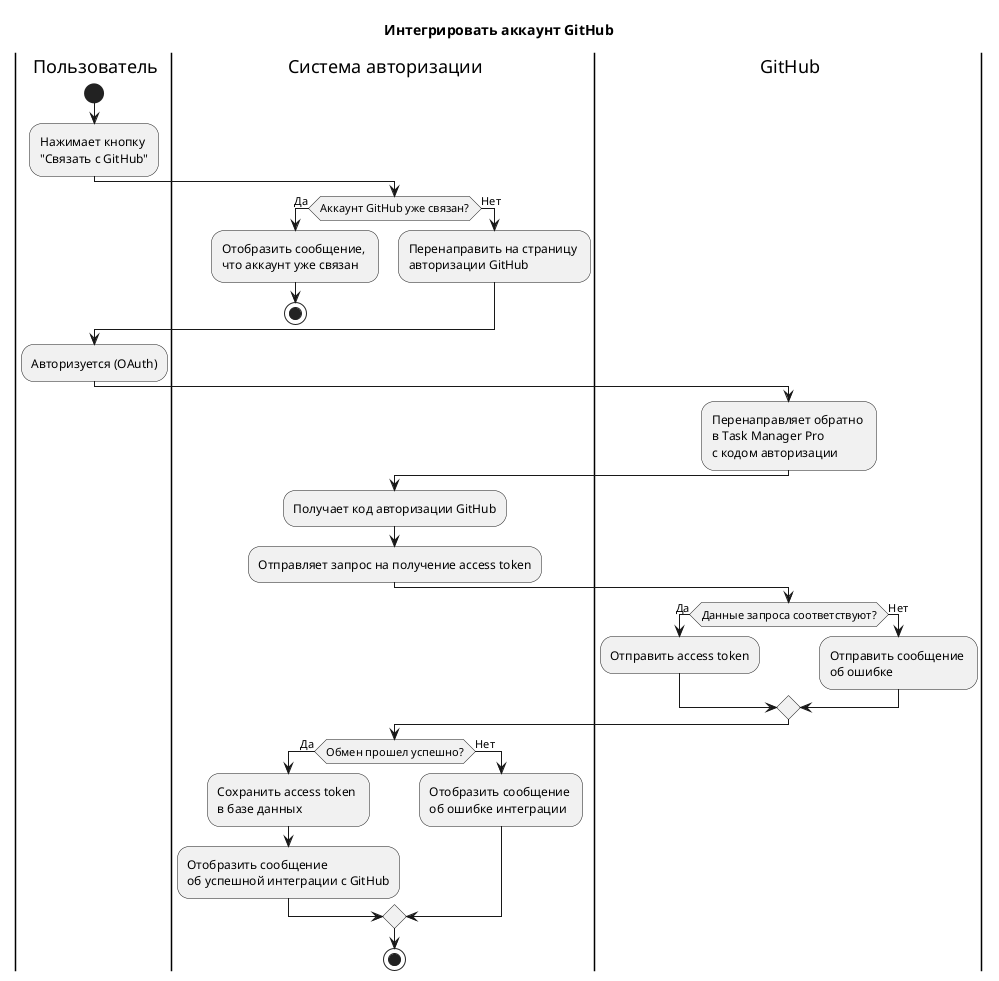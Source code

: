 @startuml
title Интегрировать аккаунт GitHub
|U| Пользователь
|S| Система авторизации
|G| GitHub

|U|
start
:Нажимает кнопку \n"Связать с GitHub";

|S|
if (Аккаунт GitHub уже связан?) then (Да)
  :Отобразить сообщение, \nчто аккаунт уже связан;
  stop
else (Нет)
  :Перенаправить на страницу \nавторизации GitHub;
endif

|U|
:Авторизуется (OAuth);

|G|
:Перенаправляет обратно \nв Task Manager Pro \nс кодом авторизации;

|S|
:Получает код авторизации GitHub;
:Отправляет запрос на получение access token;

|G|
if (Данные запроса соответствуют?) then (Да)
  :Отправить access token;
else (Нет)
  :Отправить сообщение \nоб ошибке;
endif

|S|
if (Обмен прошел успешно?) then (Да)
  :Сохранить access token \nв базе данных;
  :Отобразить сообщение \nоб успешной интеграции с GitHub;
else (Нет)
  :Отобразить сообщение \nоб ошибке интеграции;
endif
stop
@enduml